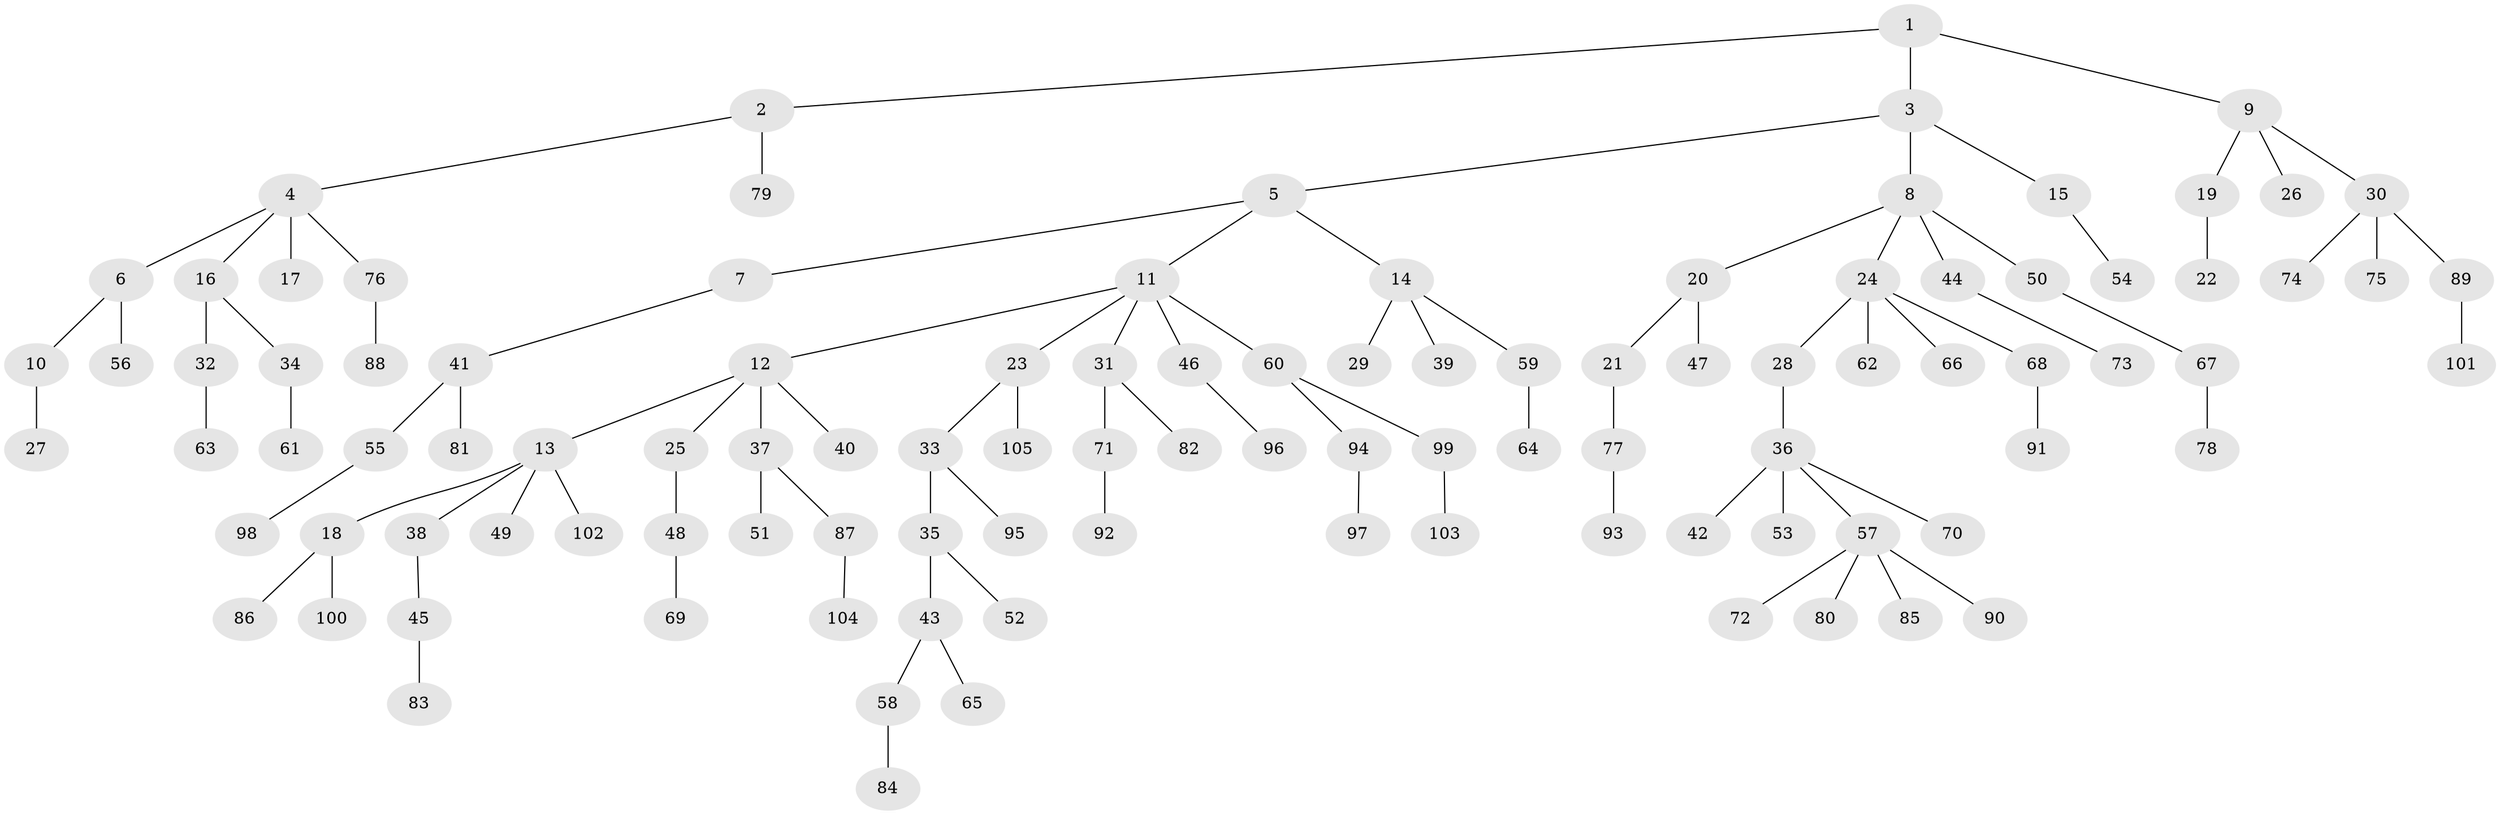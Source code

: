 // Generated by graph-tools (version 1.1) at 2025/26/03/09/25 03:26:29]
// undirected, 105 vertices, 104 edges
graph export_dot {
graph [start="1"]
  node [color=gray90,style=filled];
  1;
  2;
  3;
  4;
  5;
  6;
  7;
  8;
  9;
  10;
  11;
  12;
  13;
  14;
  15;
  16;
  17;
  18;
  19;
  20;
  21;
  22;
  23;
  24;
  25;
  26;
  27;
  28;
  29;
  30;
  31;
  32;
  33;
  34;
  35;
  36;
  37;
  38;
  39;
  40;
  41;
  42;
  43;
  44;
  45;
  46;
  47;
  48;
  49;
  50;
  51;
  52;
  53;
  54;
  55;
  56;
  57;
  58;
  59;
  60;
  61;
  62;
  63;
  64;
  65;
  66;
  67;
  68;
  69;
  70;
  71;
  72;
  73;
  74;
  75;
  76;
  77;
  78;
  79;
  80;
  81;
  82;
  83;
  84;
  85;
  86;
  87;
  88;
  89;
  90;
  91;
  92;
  93;
  94;
  95;
  96;
  97;
  98;
  99;
  100;
  101;
  102;
  103;
  104;
  105;
  1 -- 2;
  1 -- 3;
  1 -- 9;
  2 -- 4;
  2 -- 79;
  3 -- 5;
  3 -- 8;
  3 -- 15;
  4 -- 6;
  4 -- 16;
  4 -- 17;
  4 -- 76;
  5 -- 7;
  5 -- 11;
  5 -- 14;
  6 -- 10;
  6 -- 56;
  7 -- 41;
  8 -- 20;
  8 -- 24;
  8 -- 44;
  8 -- 50;
  9 -- 19;
  9 -- 26;
  9 -- 30;
  10 -- 27;
  11 -- 12;
  11 -- 23;
  11 -- 31;
  11 -- 46;
  11 -- 60;
  12 -- 13;
  12 -- 25;
  12 -- 37;
  12 -- 40;
  13 -- 18;
  13 -- 38;
  13 -- 49;
  13 -- 102;
  14 -- 29;
  14 -- 39;
  14 -- 59;
  15 -- 54;
  16 -- 32;
  16 -- 34;
  18 -- 86;
  18 -- 100;
  19 -- 22;
  20 -- 21;
  20 -- 47;
  21 -- 77;
  23 -- 33;
  23 -- 105;
  24 -- 28;
  24 -- 62;
  24 -- 66;
  24 -- 68;
  25 -- 48;
  28 -- 36;
  30 -- 74;
  30 -- 75;
  30 -- 89;
  31 -- 71;
  31 -- 82;
  32 -- 63;
  33 -- 35;
  33 -- 95;
  34 -- 61;
  35 -- 43;
  35 -- 52;
  36 -- 42;
  36 -- 53;
  36 -- 57;
  36 -- 70;
  37 -- 51;
  37 -- 87;
  38 -- 45;
  41 -- 55;
  41 -- 81;
  43 -- 58;
  43 -- 65;
  44 -- 73;
  45 -- 83;
  46 -- 96;
  48 -- 69;
  50 -- 67;
  55 -- 98;
  57 -- 72;
  57 -- 80;
  57 -- 85;
  57 -- 90;
  58 -- 84;
  59 -- 64;
  60 -- 94;
  60 -- 99;
  67 -- 78;
  68 -- 91;
  71 -- 92;
  76 -- 88;
  77 -- 93;
  87 -- 104;
  89 -- 101;
  94 -- 97;
  99 -- 103;
}
